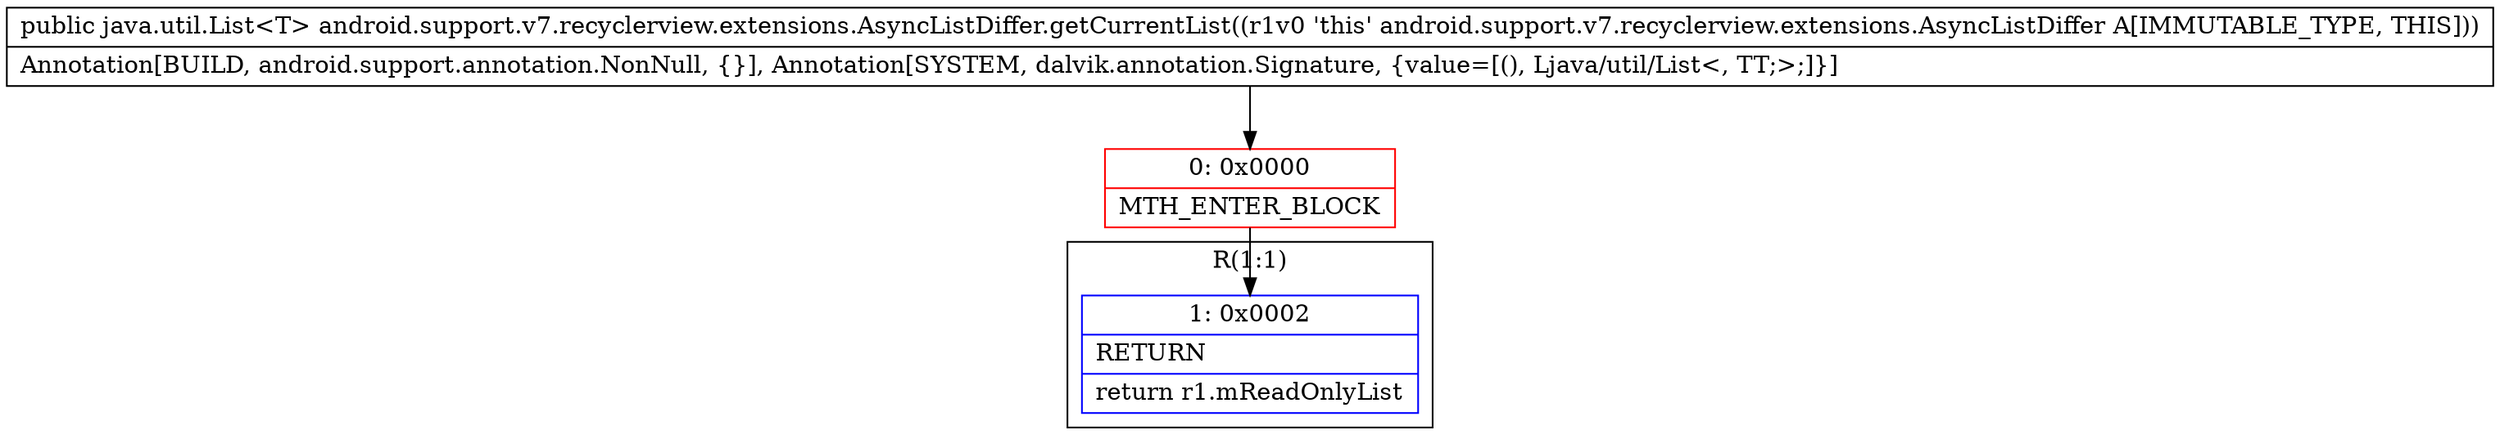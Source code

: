 digraph "CFG forandroid.support.v7.recyclerview.extensions.AsyncListDiffer.getCurrentList()Ljava\/util\/List;" {
subgraph cluster_Region_2082266564 {
label = "R(1:1)";
node [shape=record,color=blue];
Node_1 [shape=record,label="{1\:\ 0x0002|RETURN\l|return r1.mReadOnlyList\l}"];
}
Node_0 [shape=record,color=red,label="{0\:\ 0x0000|MTH_ENTER_BLOCK\l}"];
MethodNode[shape=record,label="{public java.util.List\<T\> android.support.v7.recyclerview.extensions.AsyncListDiffer.getCurrentList((r1v0 'this' android.support.v7.recyclerview.extensions.AsyncListDiffer A[IMMUTABLE_TYPE, THIS]))  | Annotation[BUILD, android.support.annotation.NonNull, \{\}], Annotation[SYSTEM, dalvik.annotation.Signature, \{value=[(), Ljava\/util\/List\<, TT;\>;]\}]\l}"];
MethodNode -> Node_0;
Node_0 -> Node_1;
}

